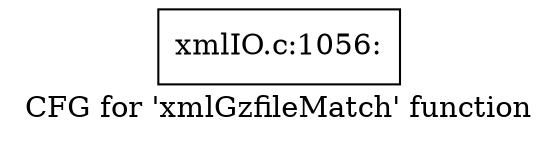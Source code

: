 digraph "CFG for 'xmlGzfileMatch' function" {
	label="CFG for 'xmlGzfileMatch' function";

	Node0x55ed34857450 [shape=record,label="{xmlIO.c:1056:}"];
}
